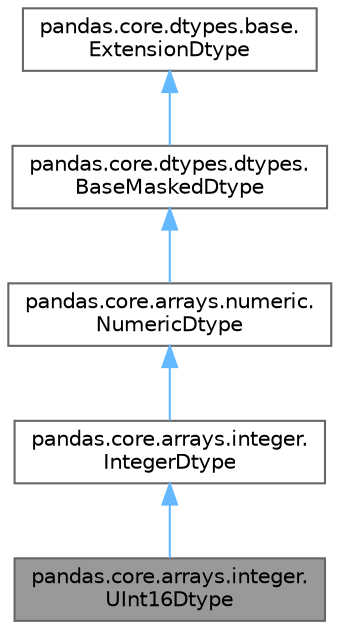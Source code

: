 digraph "pandas.core.arrays.integer.UInt16Dtype"
{
 // LATEX_PDF_SIZE
  bgcolor="transparent";
  edge [fontname=Helvetica,fontsize=10,labelfontname=Helvetica,labelfontsize=10];
  node [fontname=Helvetica,fontsize=10,shape=box,height=0.2,width=0.4];
  Node1 [id="Node000001",label="pandas.core.arrays.integer.\lUInt16Dtype",height=0.2,width=0.4,color="gray40", fillcolor="grey60", style="filled", fontcolor="black",tooltip=" "];
  Node2 -> Node1 [id="edge5_Node000001_Node000002",dir="back",color="steelblue1",style="solid",tooltip=" "];
  Node2 [id="Node000002",label="pandas.core.arrays.integer.\lIntegerDtype",height=0.2,width=0.4,color="gray40", fillcolor="white", style="filled",URL="$classpandas_1_1core_1_1arrays_1_1integer_1_1IntegerDtype.html",tooltip=" "];
  Node3 -> Node2 [id="edge6_Node000002_Node000003",dir="back",color="steelblue1",style="solid",tooltip=" "];
  Node3 [id="Node000003",label="pandas.core.arrays.numeric.\lNumericDtype",height=0.2,width=0.4,color="gray40", fillcolor="white", style="filled",URL="$classpandas_1_1core_1_1arrays_1_1numeric_1_1NumericDtype.html",tooltip=" "];
  Node4 -> Node3 [id="edge7_Node000003_Node000004",dir="back",color="steelblue1",style="solid",tooltip=" "];
  Node4 [id="Node000004",label="pandas.core.dtypes.dtypes.\lBaseMaskedDtype",height=0.2,width=0.4,color="gray40", fillcolor="white", style="filled",URL="$classpandas_1_1core_1_1dtypes_1_1dtypes_1_1BaseMaskedDtype.html",tooltip=" "];
  Node5 -> Node4 [id="edge8_Node000004_Node000005",dir="back",color="steelblue1",style="solid",tooltip=" "];
  Node5 [id="Node000005",label="pandas.core.dtypes.base.\lExtensionDtype",height=0.2,width=0.4,color="gray40", fillcolor="white", style="filled",URL="$classpandas_1_1core_1_1dtypes_1_1base_1_1ExtensionDtype.html",tooltip=" "];
}
